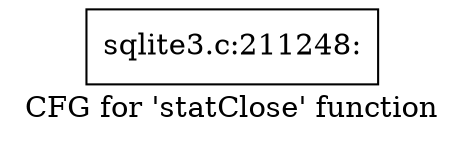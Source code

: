 digraph "CFG for 'statClose' function" {
	label="CFG for 'statClose' function";

	Node0x55c0fb6f20c0 [shape=record,label="{sqlite3.c:211248:}"];
}

